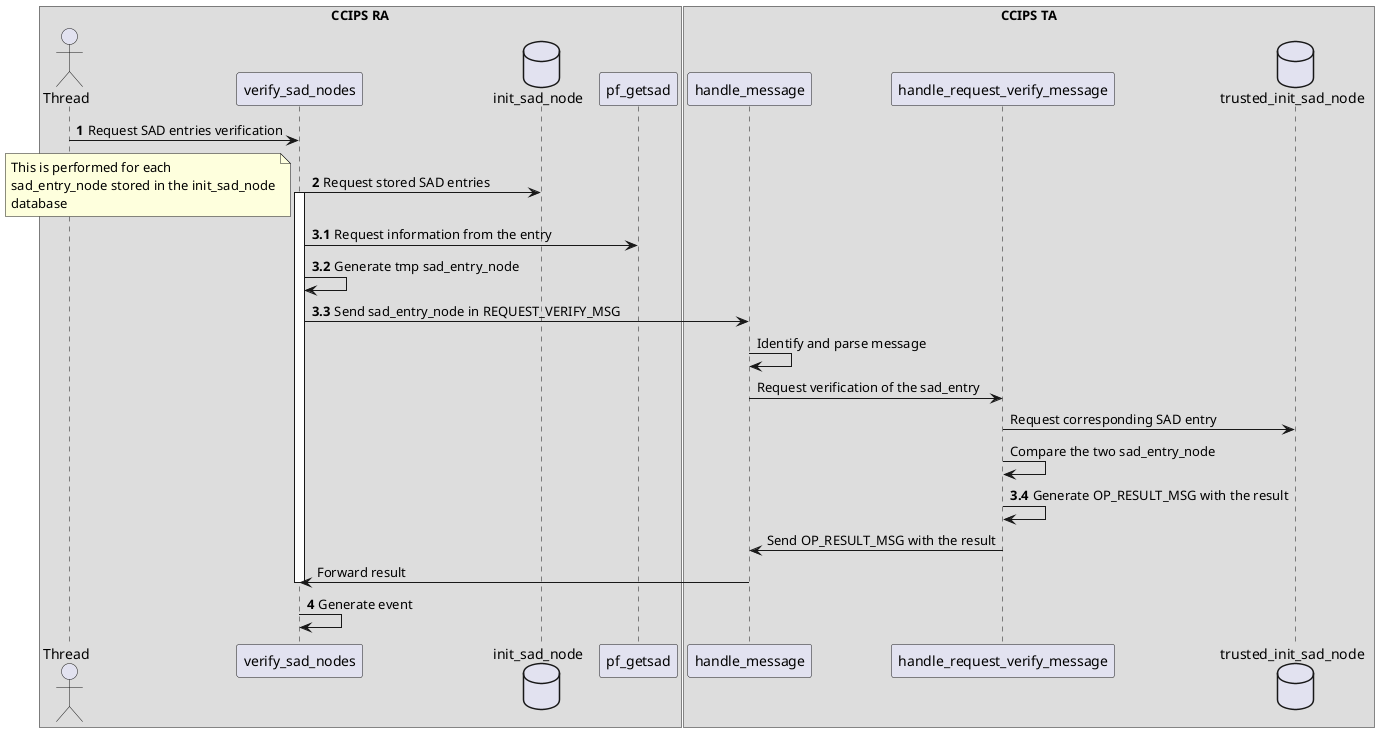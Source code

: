 @startuml
box CCIPS RA
actor T as "Thread"
participant vsn as "verify_sad_nodes"
database l as "init_sad_node"
participant pfg as "pf_getsad"
end box
box CCIPS TA
participant hm as "handle_message"
participant hrvm as "handle_request_verify_message"
database lta as "trusted_init_sad_node"
end box
autonumber
T -> vsn: Request SAD entries verification
vsn -> l: Request stored SAD entries
activate vsn
note left
This is performed for each 
sad_entry_node stored in the init_sad_node
database
end note
autonumber 3.1
vsn -> pfg: Request information from the entry
autonumber 3.2
vsn -> vsn: Generate tmp sad_entry_node
autonumber 3.3
vsn -> hm: Send sad_entry_node in REQUEST_VERIFY_MSG
autonumber stop
hm-> hm: Identify and parse message
hm -> hrvm: Request verification of the sad_entry
hrvm -> lta : Request corresponding SAD entry
hrvm -> hrvm: Compare the two sad_entry_node
autonumber 3.4
hrvm  -> hrvm : Generate OP_RESULT_MSG with the result
autonumber stop
hrvm -> hm: Send OP_RESULT_MSG with the result
hm -> vsn: Forward result
autonumber 4
deactivate vsn
vsn -> vsn: Generate event
@enduml